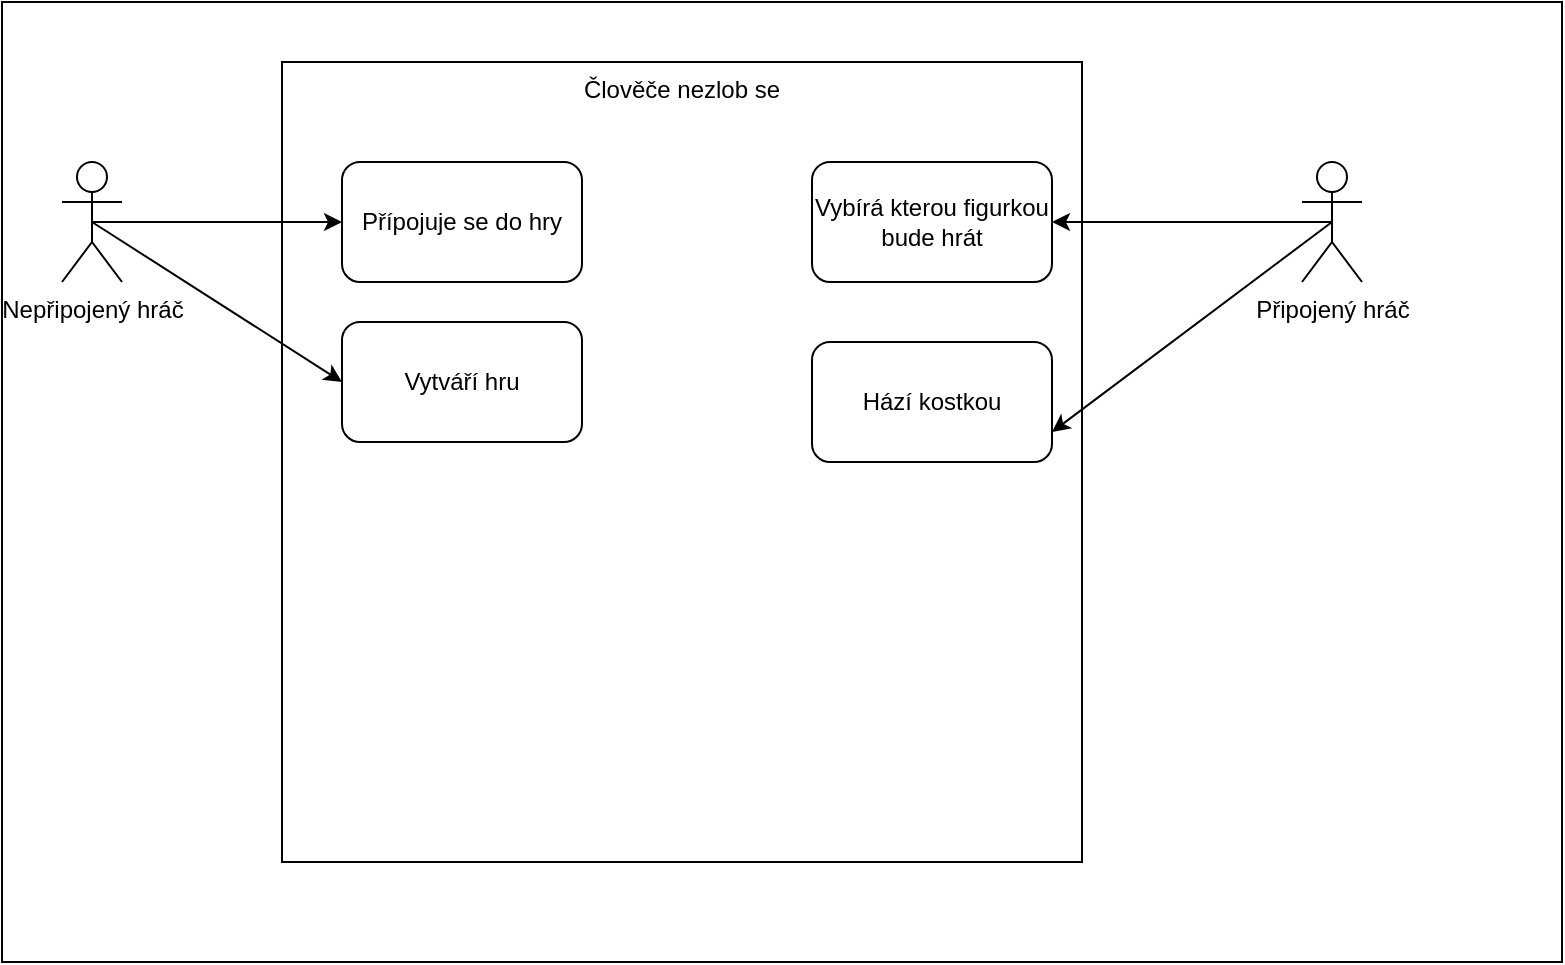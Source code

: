 <mxfile>
    <diagram id="CqWaeKHtFe7PWowIL6DF" name="Page-1">
        <mxGraphModel dx="1148" dy="472" grid="1" gridSize="10" guides="1" tooltips="1" connect="1" arrows="1" fold="1" page="1" pageScale="1" pageWidth="850" pageHeight="1100" background="none" math="0" shadow="0">
            <root>
                <mxCell id="0"/>
                <mxCell id="1" parent="0"/>
                <mxCell id="21" value="" style="rounded=0;whiteSpace=wrap;html=1;fillColor=default;" vertex="1" parent="1">
                    <mxGeometry x="20" y="50" width="780" height="480" as="geometry"/>
                </mxCell>
                <mxCell id="3" value="Člověče nezlob se" style="whiteSpace=wrap;html=1;aspect=fixed;labelPosition=center;verticalLabelPosition=middle;align=center;verticalAlign=top;fillColor=default;" vertex="1" parent="1">
                    <mxGeometry x="160" y="80" width="400" height="400" as="geometry"/>
                </mxCell>
                <mxCell id="15" style="edgeStyle=none;html=1;exitX=0.5;exitY=0.5;exitDx=0;exitDy=0;exitPerimeter=0;" edge="1" parent="1" source="2" target="7">
                    <mxGeometry relative="1" as="geometry"/>
                </mxCell>
                <mxCell id="16" style="edgeStyle=none;html=1;exitX=0.5;exitY=0.5;exitDx=0;exitDy=0;exitPerimeter=0;entryX=0;entryY=0.5;entryDx=0;entryDy=0;" edge="1" parent="1" source="2" target="6">
                    <mxGeometry relative="1" as="geometry"/>
                </mxCell>
                <mxCell id="5" value="Hází kostkou" style="rounded=1;whiteSpace=wrap;html=1;" vertex="1" parent="1">
                    <mxGeometry x="425" y="220" width="120" height="60" as="geometry"/>
                </mxCell>
                <mxCell id="6" value="Vytváří hru" style="rounded=1;whiteSpace=wrap;html=1;" vertex="1" parent="1">
                    <mxGeometry x="190" y="210" width="120" height="60" as="geometry"/>
                </mxCell>
                <mxCell id="2" value="Nepřipojený hráč&lt;br&gt;" style="shape=umlActor;verticalLabelPosition=bottom;verticalAlign=top;html=1;outlineConnect=0;" vertex="1" parent="1">
                    <mxGeometry x="50" y="130" width="30" height="60" as="geometry"/>
                </mxCell>
                <mxCell id="7" value="Přípojuje se do hry" style="rounded=1;whiteSpace=wrap;html=1;" vertex="1" parent="1">
                    <mxGeometry x="190" y="130" width="120" height="60" as="geometry"/>
                </mxCell>
                <mxCell id="8" value="Vybírá kterou figurkou bude hrát" style="rounded=1;whiteSpace=wrap;html=1;" vertex="1" parent="1">
                    <mxGeometry x="425" y="130" width="120" height="60" as="geometry"/>
                </mxCell>
                <mxCell id="14" style="edgeStyle=none;html=1;exitX=0.5;exitY=0.5;exitDx=0;exitDy=0;exitPerimeter=0;entryX=1;entryY=0.75;entryDx=0;entryDy=0;" edge="1" parent="1" source="9" target="5">
                    <mxGeometry relative="1" as="geometry"/>
                </mxCell>
                <mxCell id="17" style="edgeStyle=none;html=1;exitX=0.5;exitY=0.5;exitDx=0;exitDy=0;exitPerimeter=0;" edge="1" parent="1" source="9" target="8">
                    <mxGeometry relative="1" as="geometry"/>
                </mxCell>
                <mxCell id="9" value="Připojený hráč&lt;br&gt;" style="shape=umlActor;verticalLabelPosition=bottom;verticalAlign=top;html=1;outlineConnect=0;" vertex="1" parent="1">
                    <mxGeometry x="670" y="130" width="30" height="60" as="geometry"/>
                </mxCell>
            </root>
        </mxGraphModel>
    </diagram>
</mxfile>